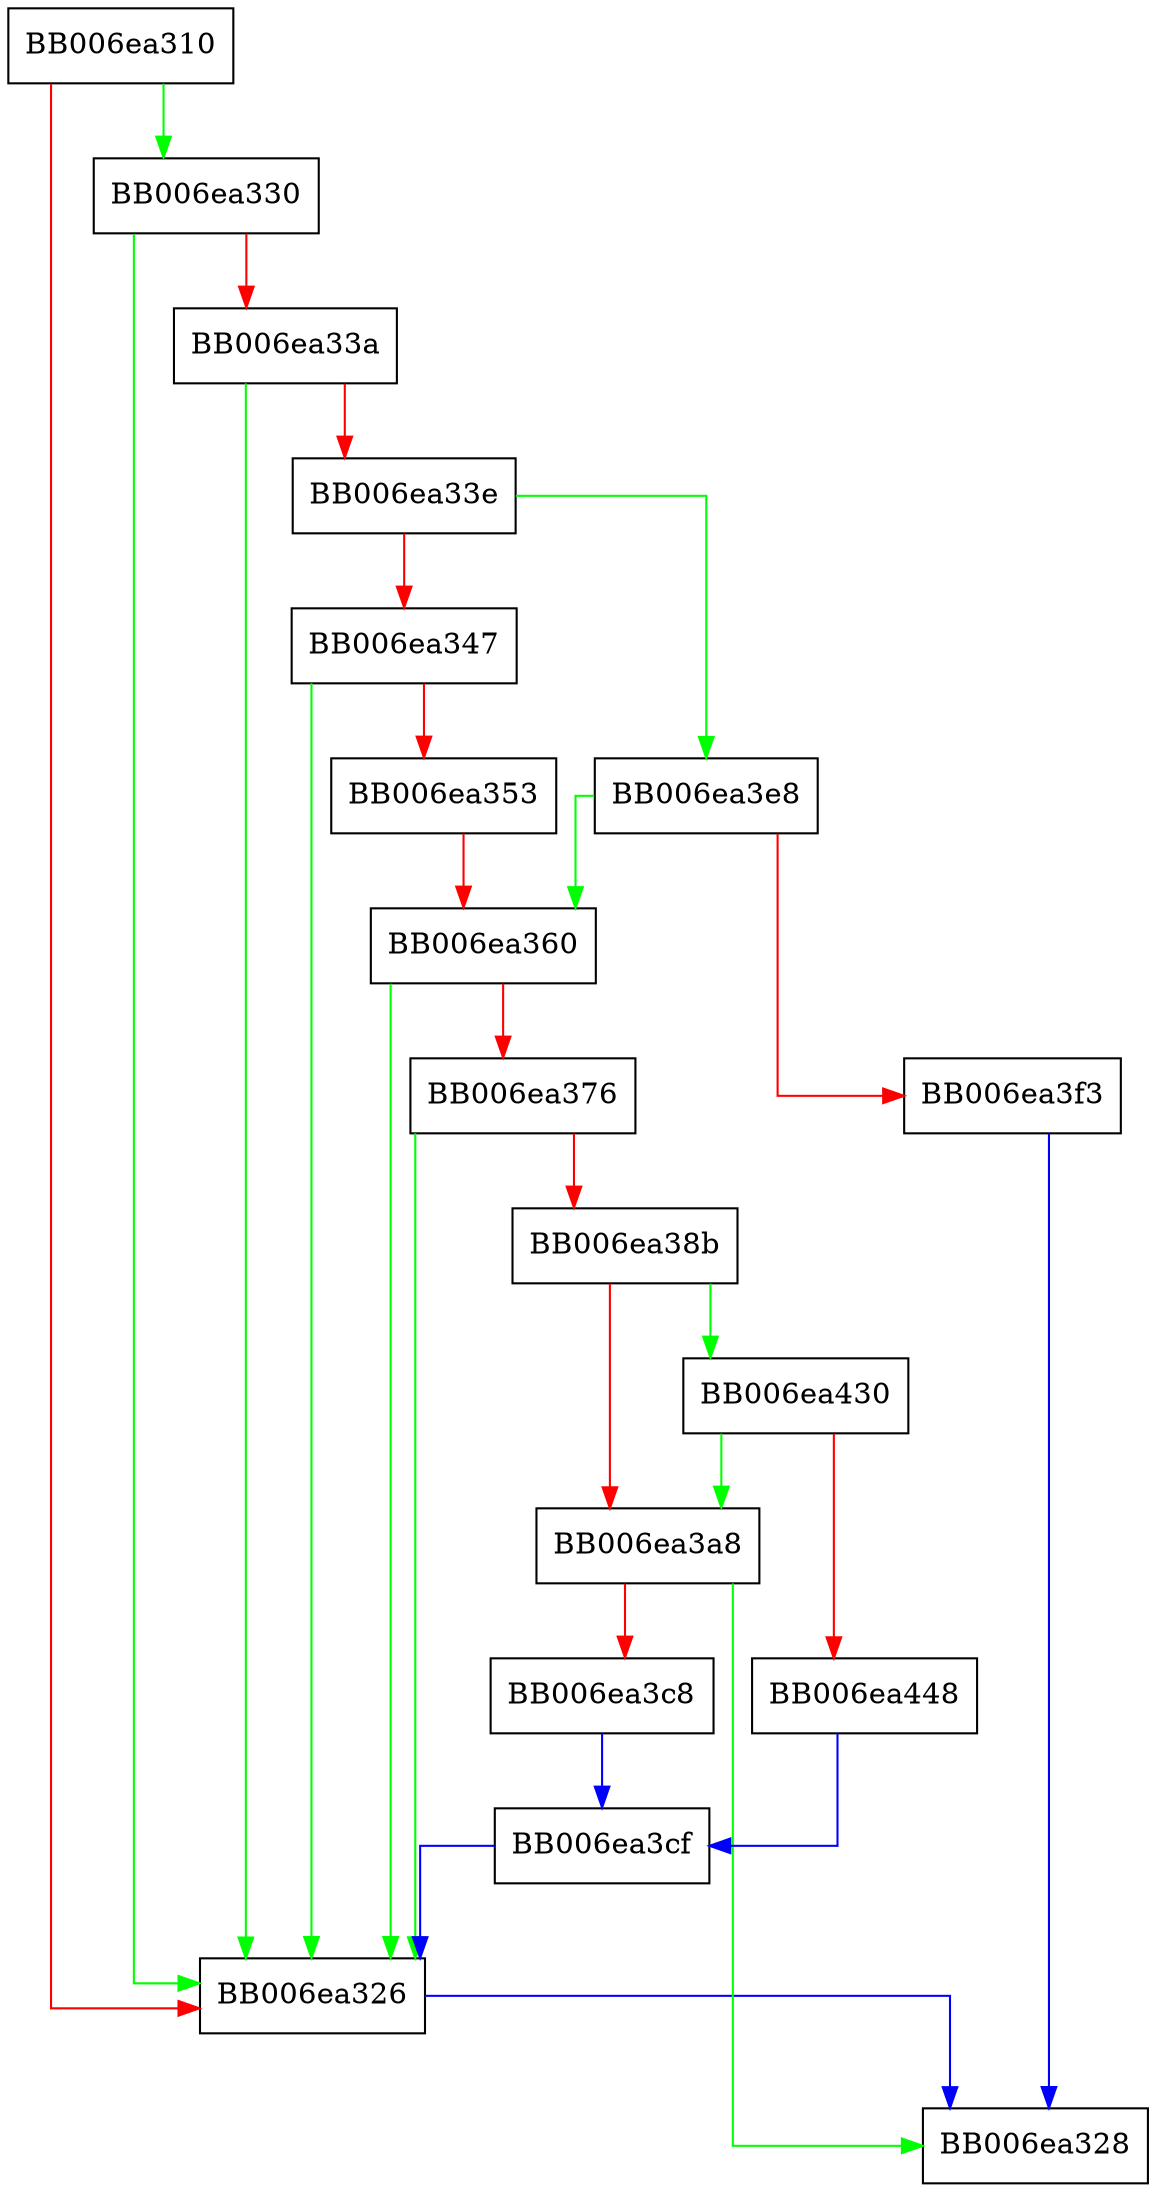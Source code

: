 digraph ecdsa_sha3_224_sign_init {
  node [shape="box"];
  graph [splines=ortho];
  BB006ea310 -> BB006ea330 [color="green"];
  BB006ea310 -> BB006ea326 [color="red"];
  BB006ea326 -> BB006ea328 [color="blue"];
  BB006ea330 -> BB006ea326 [color="green"];
  BB006ea330 -> BB006ea33a [color="red"];
  BB006ea33a -> BB006ea326 [color="green"];
  BB006ea33a -> BB006ea33e [color="red"];
  BB006ea33e -> BB006ea3e8 [color="green"];
  BB006ea33e -> BB006ea347 [color="red"];
  BB006ea347 -> BB006ea326 [color="green"];
  BB006ea347 -> BB006ea353 [color="red"];
  BB006ea353 -> BB006ea360 [color="red"];
  BB006ea360 -> BB006ea326 [color="green"];
  BB006ea360 -> BB006ea376 [color="red"];
  BB006ea376 -> BB006ea326 [color="green"];
  BB006ea376 -> BB006ea38b [color="red"];
  BB006ea38b -> BB006ea430 [color="green"];
  BB006ea38b -> BB006ea3a8 [color="red"];
  BB006ea3a8 -> BB006ea328 [color="green"];
  BB006ea3a8 -> BB006ea3c8 [color="red"];
  BB006ea3c8 -> BB006ea3cf [color="blue"];
  BB006ea3cf -> BB006ea326 [color="blue"];
  BB006ea3e8 -> BB006ea360 [color="green"];
  BB006ea3e8 -> BB006ea3f3 [color="red"];
  BB006ea3f3 -> BB006ea328 [color="blue"];
  BB006ea430 -> BB006ea3a8 [color="green"];
  BB006ea430 -> BB006ea448 [color="red"];
  BB006ea448 -> BB006ea3cf [color="blue"];
}